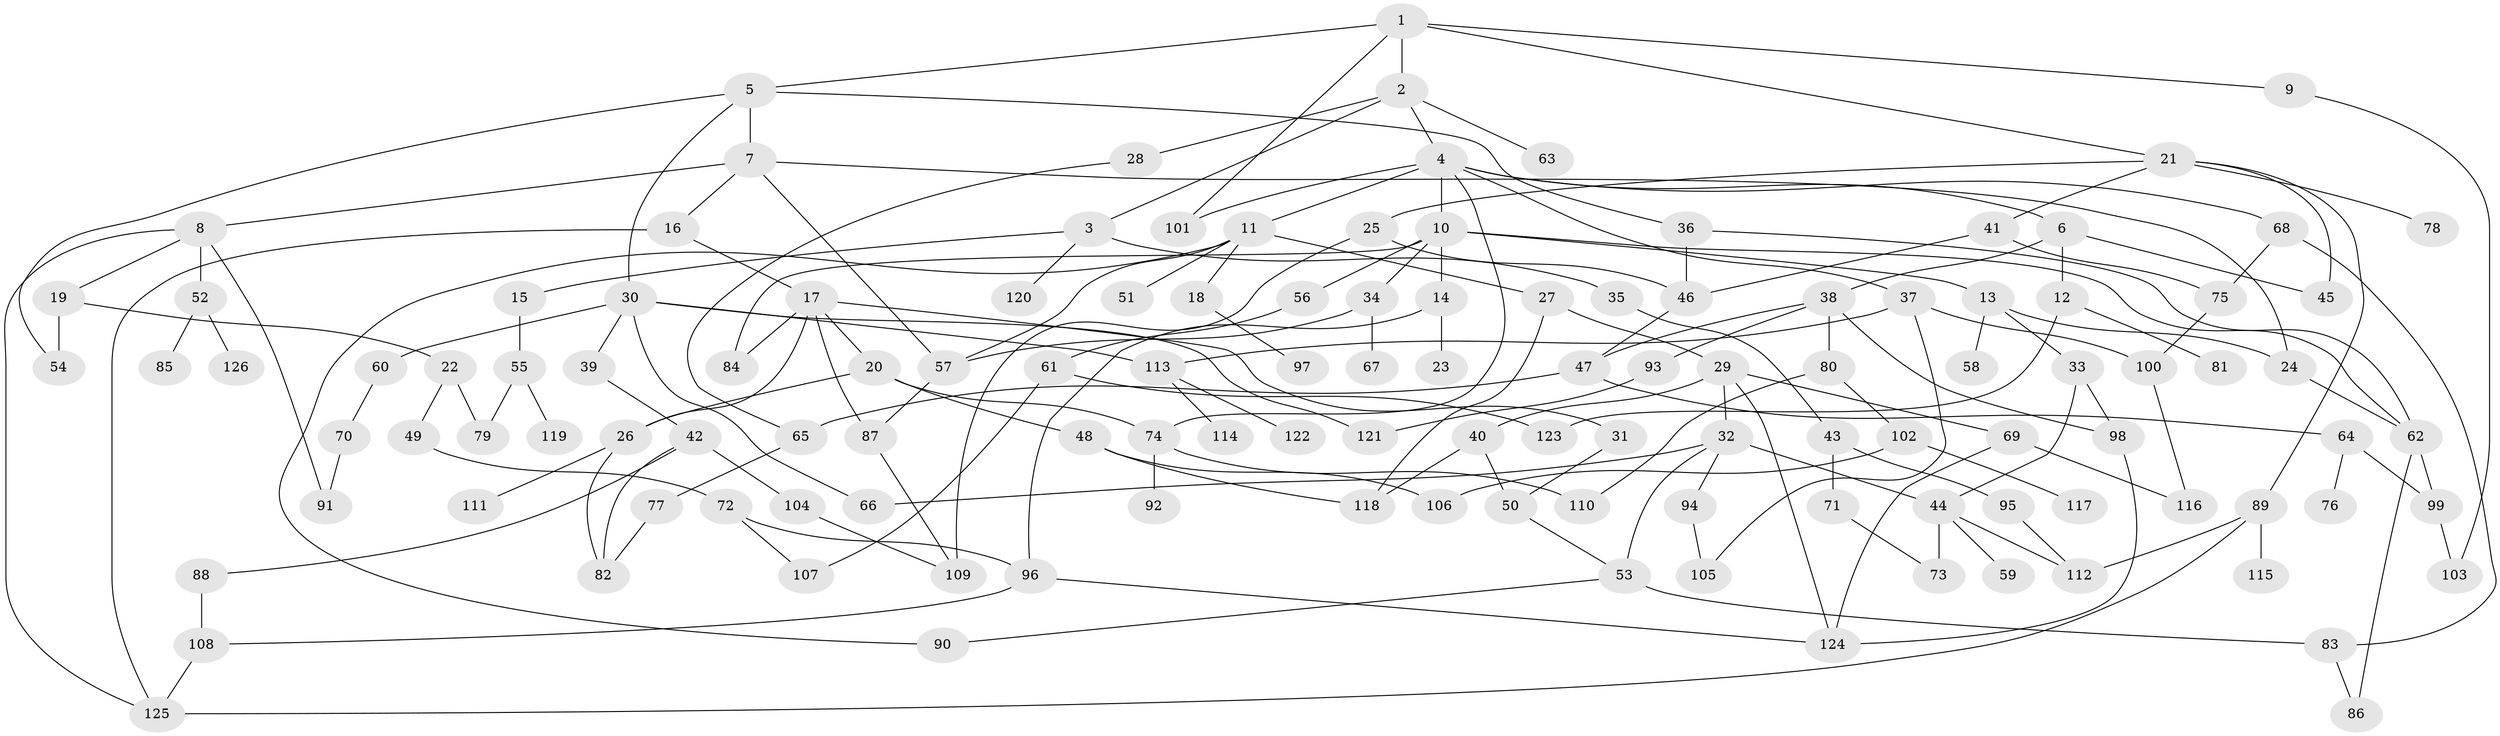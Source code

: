 // Generated by graph-tools (version 1.1) at 2025/01/03/09/25 03:01:11]
// undirected, 126 vertices, 180 edges
graph export_dot {
graph [start="1"]
  node [color=gray90,style=filled];
  1;
  2;
  3;
  4;
  5;
  6;
  7;
  8;
  9;
  10;
  11;
  12;
  13;
  14;
  15;
  16;
  17;
  18;
  19;
  20;
  21;
  22;
  23;
  24;
  25;
  26;
  27;
  28;
  29;
  30;
  31;
  32;
  33;
  34;
  35;
  36;
  37;
  38;
  39;
  40;
  41;
  42;
  43;
  44;
  45;
  46;
  47;
  48;
  49;
  50;
  51;
  52;
  53;
  54;
  55;
  56;
  57;
  58;
  59;
  60;
  61;
  62;
  63;
  64;
  65;
  66;
  67;
  68;
  69;
  70;
  71;
  72;
  73;
  74;
  75;
  76;
  77;
  78;
  79;
  80;
  81;
  82;
  83;
  84;
  85;
  86;
  87;
  88;
  89;
  90;
  91;
  92;
  93;
  94;
  95;
  96;
  97;
  98;
  99;
  100;
  101;
  102;
  103;
  104;
  105;
  106;
  107;
  108;
  109;
  110;
  111;
  112;
  113;
  114;
  115;
  116;
  117;
  118;
  119;
  120;
  121;
  122;
  123;
  124;
  125;
  126;
  1 -- 2;
  1 -- 5;
  1 -- 9;
  1 -- 21;
  1 -- 101;
  2 -- 3;
  2 -- 4;
  2 -- 28;
  2 -- 63;
  3 -- 15;
  3 -- 35;
  3 -- 120;
  4 -- 6;
  4 -- 10;
  4 -- 11;
  4 -- 37;
  4 -- 68;
  4 -- 101;
  4 -- 74;
  5 -- 7;
  5 -- 30;
  5 -- 36;
  5 -- 54;
  6 -- 12;
  6 -- 38;
  6 -- 45;
  7 -- 8;
  7 -- 16;
  7 -- 57;
  7 -- 24;
  8 -- 19;
  8 -- 52;
  8 -- 91;
  8 -- 125;
  9 -- 103;
  10 -- 13;
  10 -- 14;
  10 -- 34;
  10 -- 56;
  10 -- 84;
  10 -- 62;
  11 -- 18;
  11 -- 27;
  11 -- 51;
  11 -- 90;
  11 -- 57;
  12 -- 81;
  12 -- 123;
  13 -- 24;
  13 -- 33;
  13 -- 58;
  14 -- 23;
  14 -- 96;
  15 -- 55;
  16 -- 17;
  16 -- 125;
  17 -- 20;
  17 -- 26;
  17 -- 31;
  17 -- 84;
  17 -- 87;
  18 -- 97;
  19 -- 22;
  19 -- 54;
  20 -- 48;
  20 -- 74;
  20 -- 26;
  21 -- 25;
  21 -- 41;
  21 -- 78;
  21 -- 89;
  21 -- 45;
  22 -- 49;
  22 -- 79;
  24 -- 62;
  25 -- 46;
  25 -- 109;
  26 -- 111;
  26 -- 82;
  27 -- 29;
  27 -- 118;
  28 -- 65;
  29 -- 32;
  29 -- 40;
  29 -- 69;
  29 -- 124;
  30 -- 39;
  30 -- 60;
  30 -- 66;
  30 -- 113;
  30 -- 121;
  31 -- 50;
  32 -- 44;
  32 -- 94;
  32 -- 53;
  32 -- 66;
  33 -- 98;
  33 -- 44;
  34 -- 67;
  34 -- 57;
  35 -- 43;
  36 -- 62;
  36 -- 46;
  37 -- 100;
  37 -- 113;
  37 -- 105;
  38 -- 47;
  38 -- 80;
  38 -- 93;
  38 -- 98;
  39 -- 42;
  40 -- 50;
  40 -- 118;
  41 -- 75;
  41 -- 46;
  42 -- 82;
  42 -- 88;
  42 -- 104;
  43 -- 71;
  43 -- 95;
  44 -- 59;
  44 -- 73;
  44 -- 112;
  46 -- 47;
  47 -- 64;
  47 -- 65;
  48 -- 118;
  48 -- 106;
  49 -- 72;
  50 -- 53;
  52 -- 85;
  52 -- 126;
  53 -- 90;
  53 -- 83;
  55 -- 119;
  55 -- 79;
  56 -- 61;
  57 -- 87;
  60 -- 70;
  61 -- 107;
  61 -- 123;
  62 -- 86;
  62 -- 99;
  64 -- 76;
  64 -- 99;
  65 -- 77;
  68 -- 75;
  68 -- 83;
  69 -- 124;
  69 -- 116;
  70 -- 91;
  71 -- 73;
  72 -- 96;
  72 -- 107;
  74 -- 92;
  74 -- 110;
  75 -- 100;
  77 -- 82;
  80 -- 102;
  80 -- 110;
  83 -- 86;
  87 -- 109;
  88 -- 108;
  89 -- 112;
  89 -- 115;
  89 -- 125;
  93 -- 121;
  94 -- 105;
  95 -- 112;
  96 -- 124;
  96 -- 108;
  98 -- 124;
  99 -- 103;
  100 -- 116;
  102 -- 106;
  102 -- 117;
  104 -- 109;
  108 -- 125;
  113 -- 114;
  113 -- 122;
}
